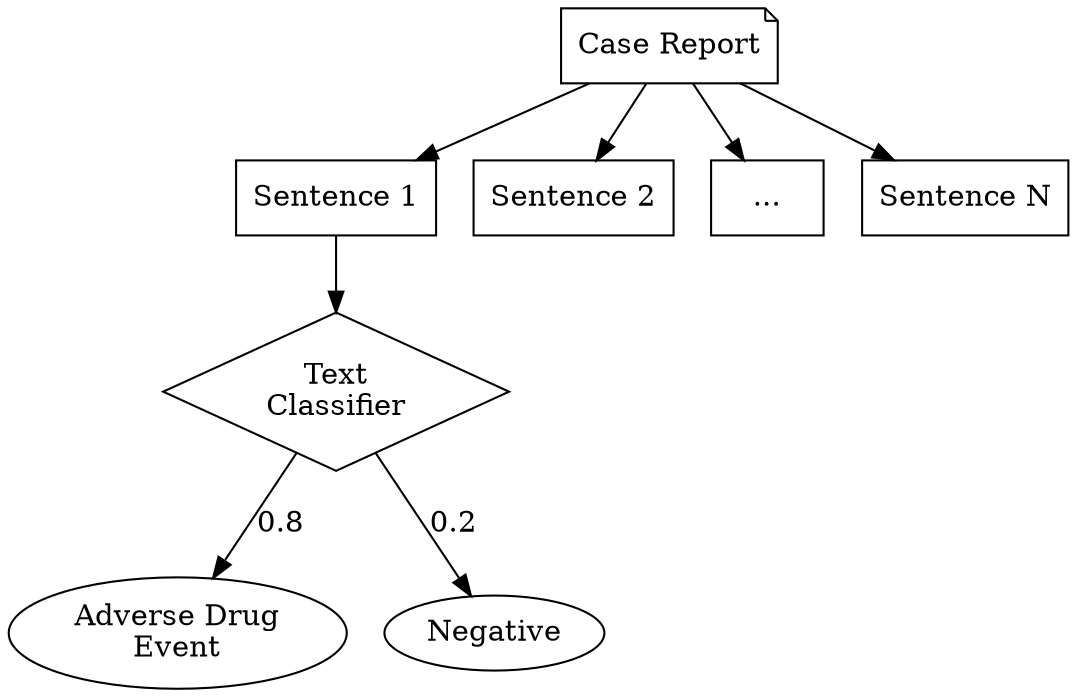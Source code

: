 digraph {

    document [label = "Case Report", shape = "note"];
    sentence_1 [label = "Sentence 1", shape = "rectangle"];
    sentence_2 [label = "Sentence 2", shape = "rectangle"];
    sentence_e [label = "...", shape = "rectangle"];
    sentence_n [label = "Sentence N", shape = "rectangle"];

    document -> sentence_1;
    document -> sentence_2;
    document -> sentence_e;
    document -> sentence_n;
    
    classifier [label = "Text\nClassifier", shape = "diamond"];
    ade [label = "Adverse Drug\nEvent", shape = "ellipse"];
    neg [label = "Negative", shape = "ellipse"];

    sentence_1 -> classifier;
    classifier -> ade [label = "0.8"];
    classifier -> neg [label = "0.2"];
}
